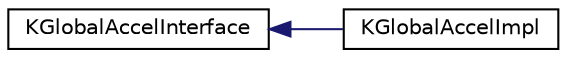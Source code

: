 digraph "Graphical Class Hierarchy"
{
  edge [fontname="Helvetica",fontsize="10",labelfontname="Helvetica",labelfontsize="10"];
  node [fontname="Helvetica",fontsize="10",shape=record];
  rankdir="LR";
  Node0 [label="KGlobalAccelInterface",height=0.2,width=0.4,color="black", fillcolor="white", style="filled",URL="$classKGlobalAccelInterface.html",tooltip="Abstract interface for plugins to implement. "];
  Node0 -> Node1 [dir="back",color="midnightblue",fontsize="10",style="solid",fontname="Helvetica"];
  Node1 [label="KGlobalAccelImpl",height=0.2,width=0.4,color="black", fillcolor="white", style="filled",URL="$classKGlobalAccelImpl.html"];
}
